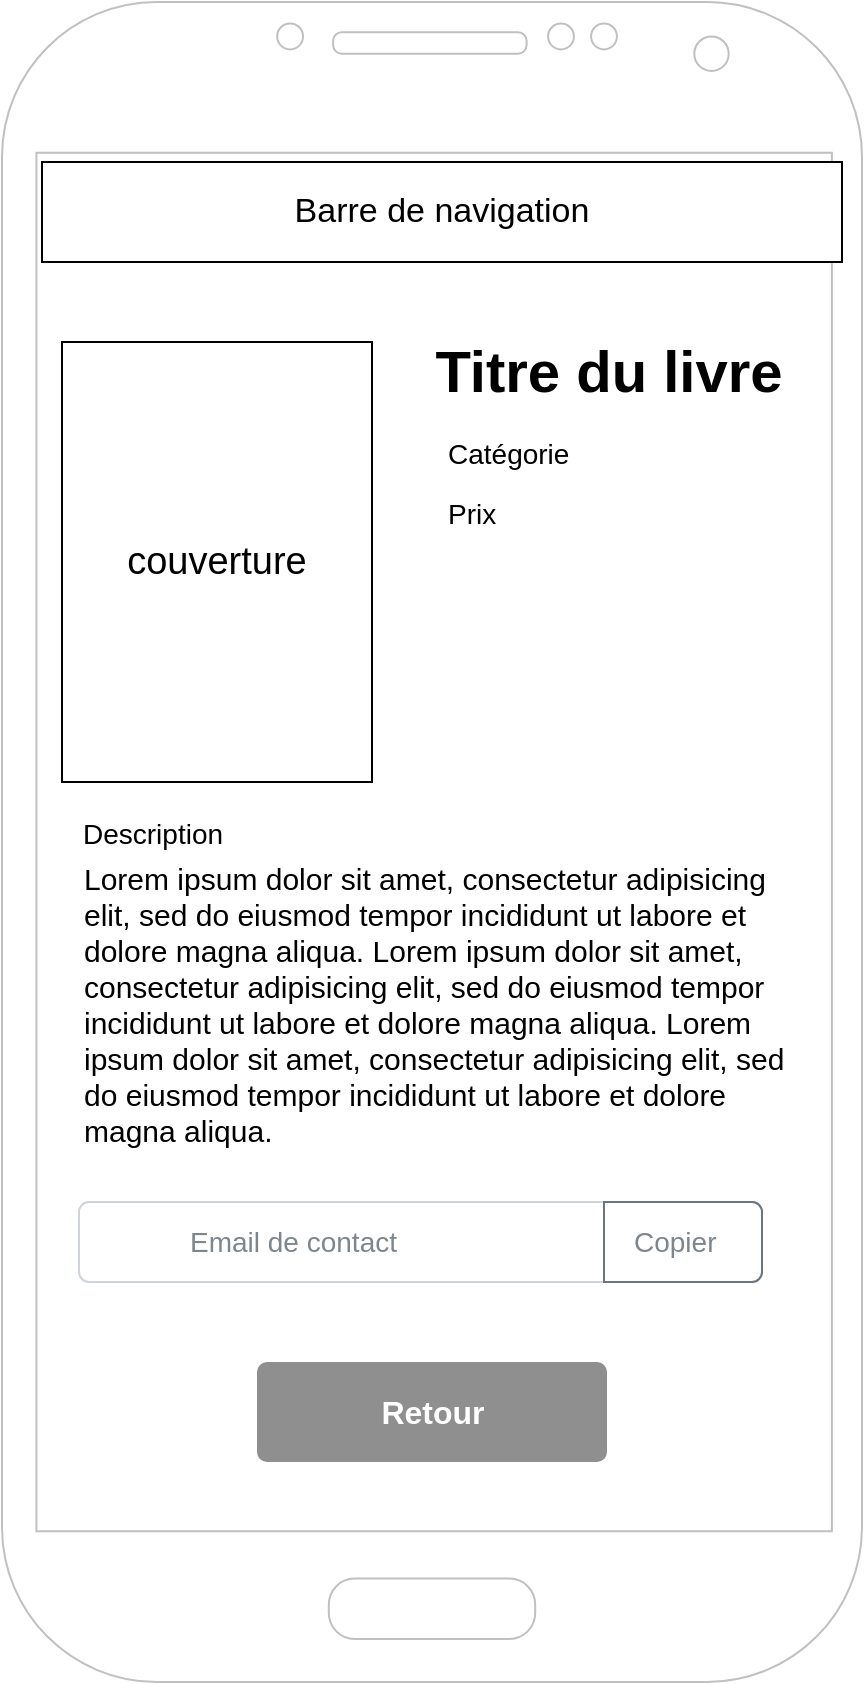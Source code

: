 <mxfile version="20.2.3" type="device"><diagram id="rwWIt-fZl2juHTY9IjtT" name="Page-1"><mxGraphModel dx="656" dy="941" grid="1" gridSize="10" guides="1" tooltips="1" connect="1" arrows="1" fold="1" page="1" pageScale="1" pageWidth="827" pageHeight="1169" math="0" shadow="0"><root><mxCell id="0"/><mxCell id="1" parent="0"/><mxCell id="WqczMgR5UvLfllVaR9Xh-35" value="Description" style="fillColor=none;strokeColor=none;align=left;fontSize=14;" parent="1" vertex="1"><mxGeometry x="1058.5" y="400" width="100" height="30" as="geometry"/></mxCell><mxCell id="WqczMgR5UvLfllVaR9Xh-38" value="&lt;span style=&quot;font-size: 29px;&quot;&gt;&lt;b&gt;Titre du livre&lt;/b&gt;&lt;/span&gt;" style="text;html=1;align=center;verticalAlign=middle;resizable=0;points=[];autosize=1;strokeColor=none;fillColor=none;fontSize=14;" parent="1" vertex="1"><mxGeometry x="1222.5" y="160" width="200" height="50" as="geometry"/></mxCell><mxCell id="WqczMgR5UvLfllVaR9Xh-40" value="Prix " style="fillColor=none;strokeColor=none;align=left;fontSize=14;" parent="1" vertex="1"><mxGeometry x="1241" y="240" width="100" height="30" as="geometry"/></mxCell><mxCell id="WqczMgR5UvLfllVaR9Xh-49" value="Retour" style="html=1;shadow=0;dashed=0;shape=mxgraph.bootstrap.rrect;rSize=5;strokeColor=none;strokeWidth=1;fillColor=#8F8F8F;fontColor=#FFFFFF;whiteSpace=wrap;align=center;verticalAlign=middle;spacingLeft=0;fontStyle=1;fontSize=16;spacing=5;" parent="1" vertex="1"><mxGeometry x="1147.5" y="680" width="175" height="50" as="geometry"/></mxCell><mxCell id="WqczMgR5UvLfllVaR9Xh-50" value="couverture" style="rounded=0;whiteSpace=wrap;html=1;fontSize=19;" parent="1" vertex="1"><mxGeometry x="1050" y="170" width="155" height="220" as="geometry"/></mxCell><mxCell id="WqczMgR5UvLfllVaR9Xh-51" value="Catégorie" style="fillColor=none;strokeColor=none;align=left;fontSize=14;" parent="1" vertex="1"><mxGeometry x="1241" y="210" width="100" height="30" as="geometry"/></mxCell><mxCell id="WqczMgR5UvLfllVaR9Xh-52" value="&lt;h1 style=&quot;font-size: 15px;&quot;&gt;&lt;span style=&quot;font-weight: normal;&quot;&gt;&lt;span style=&quot;background-color: initial;&quot;&gt;Lorem ipsum dolor sit amet, consectetur adipisicing elit, sed do eiusmod tempor incididunt ut labore et dolore magna aliqua.&amp;nbsp;&lt;/span&gt;Lorem ipsum dolor sit amet, consectetur adipisicing elit, sed do eiusmod tempor incididunt ut labore et dolore magna aliqua. Lorem ipsum dolor sit amet, consectetur adipisicing elit, sed do eiusmod tempor incididunt ut labore et dolore magna aliqua.&amp;nbsp;&lt;/span&gt;&lt;/h1&gt;" style="text;html=1;strokeColor=none;fillColor=none;spacing=5;spacingTop=-20;whiteSpace=wrap;overflow=hidden;rounded=0;fontSize=15;" parent="1" vertex="1"><mxGeometry x="1056" y="430" width="375" height="150" as="geometry"/></mxCell><mxCell id="WqczMgR5UvLfllVaR9Xh-63" value="" style="verticalLabelPosition=bottom;verticalAlign=top;html=1;shadow=0;dashed=0;strokeWidth=1;shape=mxgraph.android.phone2;strokeColor=#c0c0c0;" parent="1" vertex="1"><mxGeometry x="1020" width="430" height="840" as="geometry"/></mxCell><mxCell id="WqczMgR5UvLfllVaR9Xh-64" value="Barre de navigation" style="rounded=0;whiteSpace=wrap;html=1;fontSize=17;" parent="1" vertex="1"><mxGeometry x="1040" y="80" width="400" height="50" as="geometry"/></mxCell><mxCell id="ou70gH8Bb7a4Xla40ngS-1" value="Email de contact" style="html=1;shadow=0;dashed=0;shape=mxgraph.bootstrap.rrect;rSize=5;strokeColor=#CED4DA;html=1;whiteSpace=wrap;fillColor=#FFFFFF;fontColor=#7D868C;align=left;spacing=15;spacingLeft=40;fontSize=14;" vertex="1" parent="1"><mxGeometry x="1058.5" y="600" width="341.5" height="40" as="geometry"/></mxCell><mxCell id="ou70gH8Bb7a4Xla40ngS-2" value="Copier" style="html=1;shadow=0;dashed=0;shape=mxgraph.bootstrap.rightButton;strokeColor=#6C757D;gradientColor=inherit;fontColor=inherit;fillColor=inherit;rSize=5;perimeter=none;whiteSpace=wrap;resizeHeight=1;fontSize=14;align=left;spacing=15;" vertex="1" parent="ou70gH8Bb7a4Xla40ngS-1"><mxGeometry x="1" width="79" height="40" relative="1" as="geometry"><mxPoint x="-79" as="offset"/></mxGeometry></mxCell></root></mxGraphModel></diagram></mxfile>